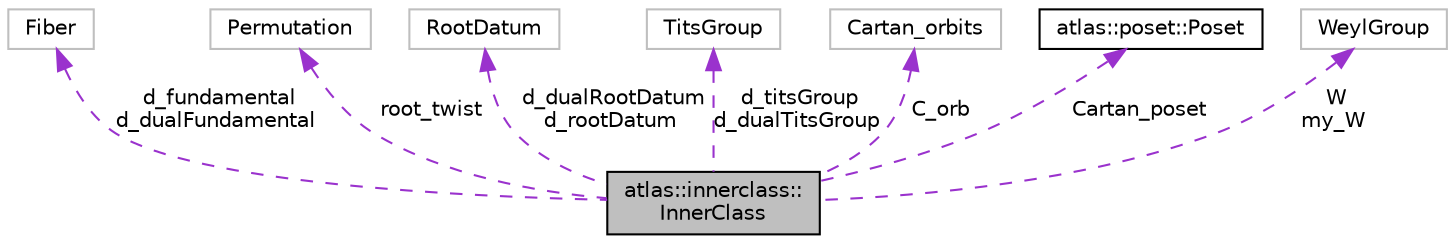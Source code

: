 digraph "atlas::innerclass::InnerClass"
{
  edge [fontname="Helvetica",fontsize="10",labelfontname="Helvetica",labelfontsize="10"];
  node [fontname="Helvetica",fontsize="10",shape=record];
  Node1 [label="atlas::innerclass::\lInnerClass",height=0.2,width=0.4,color="black", fillcolor="grey75", style="filled", fontcolor="black"];
  Node2 -> Node1 [dir="back",color="darkorchid3",fontsize="10",style="dashed",label=" d_fundamental\nd_dualFundamental" ,fontname="Helvetica"];
  Node2 [label="Fiber",height=0.2,width=0.4,color="grey75", fillcolor="white", style="filled"];
  Node3 -> Node1 [dir="back",color="darkorchid3",fontsize="10",style="dashed",label=" root_twist" ,fontname="Helvetica"];
  Node3 [label="Permutation",height=0.2,width=0.4,color="grey75", fillcolor="white", style="filled"];
  Node4 -> Node1 [dir="back",color="darkorchid3",fontsize="10",style="dashed",label=" d_dualRootDatum\nd_rootDatum" ,fontname="Helvetica"];
  Node4 [label="RootDatum",height=0.2,width=0.4,color="grey75", fillcolor="white", style="filled"];
  Node5 -> Node1 [dir="back",color="darkorchid3",fontsize="10",style="dashed",label=" d_titsGroup\nd_dualTitsGroup" ,fontname="Helvetica"];
  Node5 [label="TitsGroup",height=0.2,width=0.4,color="grey75", fillcolor="white", style="filled"];
  Node6 -> Node1 [dir="back",color="darkorchid3",fontsize="10",style="dashed",label=" C_orb" ,fontname="Helvetica"];
  Node6 [label="Cartan_orbits",height=0.2,width=0.4,color="grey75", fillcolor="white", style="filled"];
  Node7 -> Node1 [dir="back",color="darkorchid3",fontsize="10",style="dashed",label=" Cartan_poset" ,fontname="Helvetica"];
  Node7 [label="atlas::poset::Poset",height=0.2,width=0.4,color="black", fillcolor="white", style="filled",URL="$classatlas_1_1poset_1_1Poset.html",tooltip="Represents a poset by the matrix of order relations. "];
  Node8 -> Node1 [dir="back",color="darkorchid3",fontsize="10",style="dashed",label=" W\nmy_W" ,fontname="Helvetica"];
  Node8 [label="WeylGroup",height=0.2,width=0.4,color="grey75", fillcolor="white", style="filled"];
}
